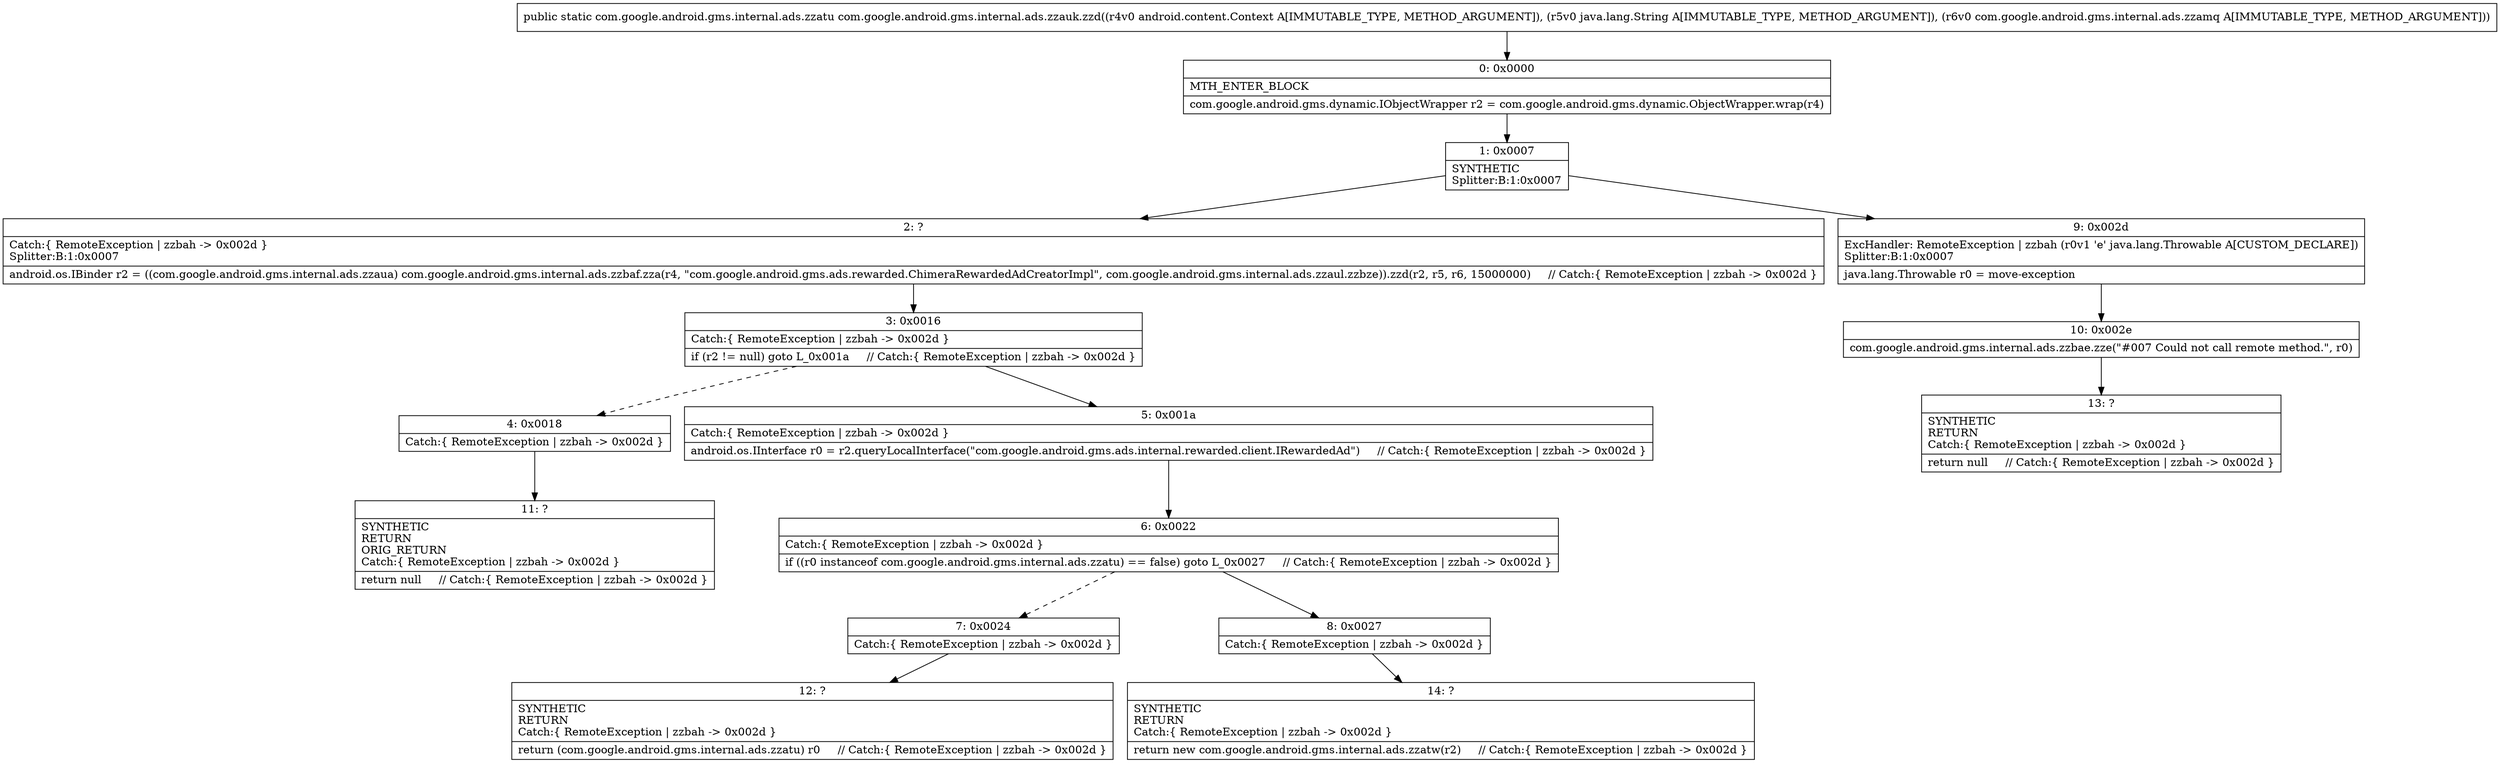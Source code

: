 digraph "CFG forcom.google.android.gms.internal.ads.zzauk.zzd(Landroid\/content\/Context;Ljava\/lang\/String;Lcom\/google\/android\/gms\/internal\/ads\/zzamq;)Lcom\/google\/android\/gms\/internal\/ads\/zzatu;" {
Node_0 [shape=record,label="{0\:\ 0x0000|MTH_ENTER_BLOCK\l|com.google.android.gms.dynamic.IObjectWrapper r2 = com.google.android.gms.dynamic.ObjectWrapper.wrap(r4)\l}"];
Node_1 [shape=record,label="{1\:\ 0x0007|SYNTHETIC\lSplitter:B:1:0x0007\l}"];
Node_2 [shape=record,label="{2\:\ ?|Catch:\{ RemoteException \| zzbah \-\> 0x002d \}\lSplitter:B:1:0x0007\l|android.os.IBinder r2 = ((com.google.android.gms.internal.ads.zzaua) com.google.android.gms.internal.ads.zzbaf.zza(r4, \"com.google.android.gms.ads.rewarded.ChimeraRewardedAdCreatorImpl\", com.google.android.gms.internal.ads.zzaul.zzbze)).zzd(r2, r5, r6, 15000000)     \/\/ Catch:\{ RemoteException \| zzbah \-\> 0x002d \}\l}"];
Node_3 [shape=record,label="{3\:\ 0x0016|Catch:\{ RemoteException \| zzbah \-\> 0x002d \}\l|if (r2 != null) goto L_0x001a     \/\/ Catch:\{ RemoteException \| zzbah \-\> 0x002d \}\l}"];
Node_4 [shape=record,label="{4\:\ 0x0018|Catch:\{ RemoteException \| zzbah \-\> 0x002d \}\l}"];
Node_5 [shape=record,label="{5\:\ 0x001a|Catch:\{ RemoteException \| zzbah \-\> 0x002d \}\l|android.os.IInterface r0 = r2.queryLocalInterface(\"com.google.android.gms.ads.internal.rewarded.client.IRewardedAd\")     \/\/ Catch:\{ RemoteException \| zzbah \-\> 0x002d \}\l}"];
Node_6 [shape=record,label="{6\:\ 0x0022|Catch:\{ RemoteException \| zzbah \-\> 0x002d \}\l|if ((r0 instanceof com.google.android.gms.internal.ads.zzatu) == false) goto L_0x0027     \/\/ Catch:\{ RemoteException \| zzbah \-\> 0x002d \}\l}"];
Node_7 [shape=record,label="{7\:\ 0x0024|Catch:\{ RemoteException \| zzbah \-\> 0x002d \}\l}"];
Node_8 [shape=record,label="{8\:\ 0x0027|Catch:\{ RemoteException \| zzbah \-\> 0x002d \}\l}"];
Node_9 [shape=record,label="{9\:\ 0x002d|ExcHandler: RemoteException \| zzbah (r0v1 'e' java.lang.Throwable A[CUSTOM_DECLARE])\lSplitter:B:1:0x0007\l|java.lang.Throwable r0 = move\-exception\l}"];
Node_10 [shape=record,label="{10\:\ 0x002e|com.google.android.gms.internal.ads.zzbae.zze(\"#007 Could not call remote method.\", r0)\l}"];
Node_11 [shape=record,label="{11\:\ ?|SYNTHETIC\lRETURN\lORIG_RETURN\lCatch:\{ RemoteException \| zzbah \-\> 0x002d \}\l|return null     \/\/ Catch:\{ RemoteException \| zzbah \-\> 0x002d \}\l}"];
Node_12 [shape=record,label="{12\:\ ?|SYNTHETIC\lRETURN\lCatch:\{ RemoteException \| zzbah \-\> 0x002d \}\l|return (com.google.android.gms.internal.ads.zzatu) r0     \/\/ Catch:\{ RemoteException \| zzbah \-\> 0x002d \}\l}"];
Node_13 [shape=record,label="{13\:\ ?|SYNTHETIC\lRETURN\lCatch:\{ RemoteException \| zzbah \-\> 0x002d \}\l|return null     \/\/ Catch:\{ RemoteException \| zzbah \-\> 0x002d \}\l}"];
Node_14 [shape=record,label="{14\:\ ?|SYNTHETIC\lRETURN\lCatch:\{ RemoteException \| zzbah \-\> 0x002d \}\l|return new com.google.android.gms.internal.ads.zzatw(r2)     \/\/ Catch:\{ RemoteException \| zzbah \-\> 0x002d \}\l}"];
MethodNode[shape=record,label="{public static com.google.android.gms.internal.ads.zzatu com.google.android.gms.internal.ads.zzauk.zzd((r4v0 android.content.Context A[IMMUTABLE_TYPE, METHOD_ARGUMENT]), (r5v0 java.lang.String A[IMMUTABLE_TYPE, METHOD_ARGUMENT]), (r6v0 com.google.android.gms.internal.ads.zzamq A[IMMUTABLE_TYPE, METHOD_ARGUMENT])) }"];
MethodNode -> Node_0;
Node_0 -> Node_1;
Node_1 -> Node_2;
Node_1 -> Node_9;
Node_2 -> Node_3;
Node_3 -> Node_4[style=dashed];
Node_3 -> Node_5;
Node_4 -> Node_11;
Node_5 -> Node_6;
Node_6 -> Node_7[style=dashed];
Node_6 -> Node_8;
Node_7 -> Node_12;
Node_8 -> Node_14;
Node_9 -> Node_10;
Node_10 -> Node_13;
}

